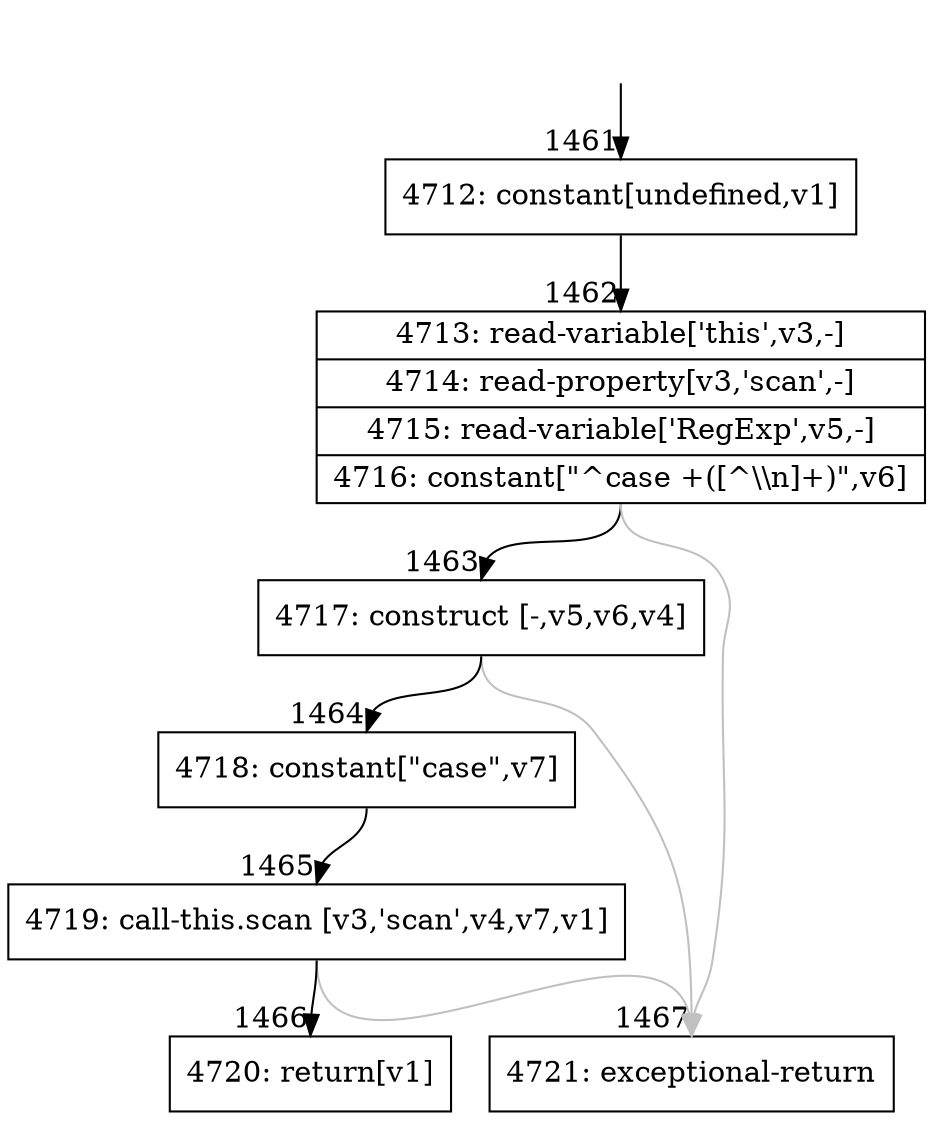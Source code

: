 digraph {
rankdir="TD"
BB_entry87[shape=none,label=""];
BB_entry87 -> BB1461 [tailport=s, headport=n, headlabel="    1461"]
BB1461 [shape=record label="{4712: constant[undefined,v1]}" ] 
BB1461 -> BB1462 [tailport=s, headport=n, headlabel="      1462"]
BB1462 [shape=record label="{4713: read-variable['this',v3,-]|4714: read-property[v3,'scan',-]|4715: read-variable['RegExp',v5,-]|4716: constant[\"^case +([^\\\\n]+)\",v6]}" ] 
BB1462 -> BB1463 [tailport=s, headport=n, headlabel="      1463"]
BB1462 -> BB1467 [tailport=s, headport=n, color=gray, headlabel="      1467"]
BB1463 [shape=record label="{4717: construct [-,v5,v6,v4]}" ] 
BB1463 -> BB1464 [tailport=s, headport=n, headlabel="      1464"]
BB1463 -> BB1467 [tailport=s, headport=n, color=gray]
BB1464 [shape=record label="{4718: constant[\"case\",v7]}" ] 
BB1464 -> BB1465 [tailport=s, headport=n, headlabel="      1465"]
BB1465 [shape=record label="{4719: call-this.scan [v3,'scan',v4,v7,v1]}" ] 
BB1465 -> BB1466 [tailport=s, headport=n, headlabel="      1466"]
BB1465 -> BB1467 [tailport=s, headport=n, color=gray]
BB1466 [shape=record label="{4720: return[v1]}" ] 
BB1467 [shape=record label="{4721: exceptional-return}" ] 
//#$~ 1612
}
